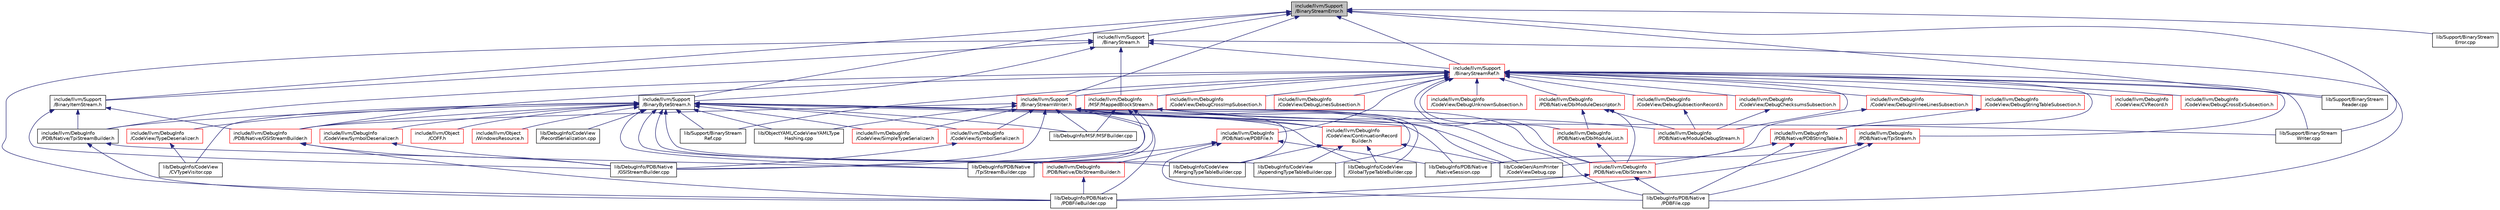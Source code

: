 digraph "include/llvm/Support/BinaryStreamError.h"
{
 // LATEX_PDF_SIZE
  bgcolor="transparent";
  edge [fontname="Helvetica",fontsize="10",labelfontname="Helvetica",labelfontsize="10"];
  node [fontname="Helvetica",fontsize="10",shape="box"];
  Node1 [label="include/llvm/Support\l/BinaryStreamError.h",height=0.2,width=0.4,color="black", fillcolor="grey75", style="filled", fontcolor="black",tooltip=" "];
  Node1 -> Node2 [dir="back",color="midnightblue",fontsize="10",style="solid",fontname="Helvetica"];
  Node2 [label="include/llvm/Support\l/BinaryByteStream.h",height=0.2,width=0.4,color="black",URL="$BinaryByteStream_8h.html",tooltip=" "];
  Node2 -> Node3 [dir="back",color="midnightblue",fontsize="10",style="solid",fontname="Helvetica"];
  Node3 [label="include/llvm/DebugInfo\l/CodeView/ContinuationRecord\lBuilder.h",height=0.2,width=0.4,color="red",URL="$ContinuationRecordBuilder_8h.html",tooltip=" "];
  Node3 -> Node4 [dir="back",color="midnightblue",fontsize="10",style="solid",fontname="Helvetica"];
  Node4 [label="lib/CodeGen/AsmPrinter\l/CodeViewDebug.cpp",height=0.2,width=0.4,color="black",URL="$CodeViewDebug_8cpp.html",tooltip=" "];
  Node3 -> Node5 [dir="back",color="midnightblue",fontsize="10",style="solid",fontname="Helvetica"];
  Node5 [label="lib/DebugInfo/CodeView\l/AppendingTypeTableBuilder.cpp",height=0.2,width=0.4,color="black",URL="$AppendingTypeTableBuilder_8cpp.html",tooltip=" "];
  Node3 -> Node7 [dir="back",color="midnightblue",fontsize="10",style="solid",fontname="Helvetica"];
  Node7 [label="lib/DebugInfo/CodeView\l/GlobalTypeTableBuilder.cpp",height=0.2,width=0.4,color="black",URL="$GlobalTypeTableBuilder_8cpp.html",tooltip=" "];
  Node3 -> Node8 [dir="back",color="midnightblue",fontsize="10",style="solid",fontname="Helvetica"];
  Node8 [label="lib/DebugInfo/CodeView\l/MergingTypeTableBuilder.cpp",height=0.2,width=0.4,color="black",URL="$MergingTypeTableBuilder_8cpp.html",tooltip=" "];
  Node2 -> Node10 [dir="back",color="midnightblue",fontsize="10",style="solid",fontname="Helvetica"];
  Node10 [label="include/llvm/DebugInfo\l/CodeView/SimpleTypeSerializer.h",height=0.2,width=0.4,color="red",URL="$SimpleTypeSerializer_8h.html",tooltip=" "];
  Node2 -> Node18 [dir="back",color="midnightblue",fontsize="10",style="solid",fontname="Helvetica"];
  Node18 [label="include/llvm/DebugInfo\l/CodeView/SymbolDeserializer.h",height=0.2,width=0.4,color="red",URL="$SymbolDeserializer_8h.html",tooltip=" "];
  Node18 -> Node21 [dir="back",color="midnightblue",fontsize="10",style="solid",fontname="Helvetica"];
  Node21 [label="lib/DebugInfo/PDB/Native\l/GSIStreamBuilder.cpp",height=0.2,width=0.4,color="black",URL="$GSIStreamBuilder_8cpp.html",tooltip=" "];
  Node2 -> Node26 [dir="back",color="midnightblue",fontsize="10",style="solid",fontname="Helvetica"];
  Node26 [label="include/llvm/DebugInfo\l/CodeView/SymbolSerializer.h",height=0.2,width=0.4,color="red",URL="$SymbolSerializer_8h.html",tooltip=" "];
  Node26 -> Node21 [dir="back",color="midnightblue",fontsize="10",style="solid",fontname="Helvetica"];
  Node2 -> Node28 [dir="back",color="midnightblue",fontsize="10",style="solid",fontname="Helvetica"];
  Node28 [label="include/llvm/DebugInfo\l/CodeView/TypeDeserializer.h",height=0.2,width=0.4,color="red",URL="$TypeDeserializer_8h.html",tooltip=" "];
  Node28 -> Node54 [dir="back",color="midnightblue",fontsize="10",style="solid",fontname="Helvetica"];
  Node54 [label="lib/DebugInfo/CodeView\l/CVTypeVisitor.cpp",height=0.2,width=0.4,color="black",URL="$CVTypeVisitor_8cpp.html",tooltip=" "];
  Node2 -> Node57 [dir="back",color="midnightblue",fontsize="10",style="solid",fontname="Helvetica"];
  Node57 [label="include/llvm/DebugInfo\l/PDB/Native/DbiStreamBuilder.h",height=0.2,width=0.4,color="red",URL="$DbiStreamBuilder_8h.html",tooltip=" "];
  Node57 -> Node59 [dir="back",color="midnightblue",fontsize="10",style="solid",fontname="Helvetica"];
  Node59 [label="lib/DebugInfo/PDB/Native\l/PDBFileBuilder.cpp",height=0.2,width=0.4,color="black",URL="$PDBFileBuilder_8cpp.html",tooltip=" "];
  Node2 -> Node60 [dir="back",color="midnightblue",fontsize="10",style="solid",fontname="Helvetica"];
  Node60 [label="include/llvm/DebugInfo\l/PDB/Native/GSIStreamBuilder.h",height=0.2,width=0.4,color="red",URL="$GSIStreamBuilder_8h.html",tooltip=" "];
  Node60 -> Node21 [dir="back",color="midnightblue",fontsize="10",style="solid",fontname="Helvetica"];
  Node60 -> Node59 [dir="back",color="midnightblue",fontsize="10",style="solid",fontname="Helvetica"];
  Node2 -> Node62 [dir="back",color="midnightblue",fontsize="10",style="solid",fontname="Helvetica"];
  Node62 [label="include/llvm/DebugInfo\l/PDB/Native/TpiStreamBuilder.h",height=0.2,width=0.4,color="black",URL="$TpiStreamBuilder_8h.html",tooltip=" "];
  Node62 -> Node59 [dir="back",color="midnightblue",fontsize="10",style="solid",fontname="Helvetica"];
  Node62 -> Node63 [dir="back",color="midnightblue",fontsize="10",style="solid",fontname="Helvetica"];
  Node63 [label="lib/DebugInfo/PDB/Native\l/TpiStreamBuilder.cpp",height=0.2,width=0.4,color="black",URL="$TpiStreamBuilder_8cpp.html",tooltip=" "];
  Node2 -> Node64 [dir="back",color="midnightblue",fontsize="10",style="solid",fontname="Helvetica"];
  Node64 [label="include/llvm/Object\l/COFF.h",height=0.2,width=0.4,color="red",URL="$Object_2COFF_8h.html",tooltip=" "];
  Node2 -> Node119 [dir="back",color="midnightblue",fontsize="10",style="solid",fontname="Helvetica"];
  Node119 [label="include/llvm/Object\l/WindowsResource.h",height=0.2,width=0.4,color="red",URL="$WindowsResource_8h.html",tooltip=" "];
  Node2 -> Node4 [dir="back",color="midnightblue",fontsize="10",style="solid",fontname="Helvetica"];
  Node2 -> Node5 [dir="back",color="midnightblue",fontsize="10",style="solid",fontname="Helvetica"];
  Node2 -> Node54 [dir="back",color="midnightblue",fontsize="10",style="solid",fontname="Helvetica"];
  Node2 -> Node7 [dir="back",color="midnightblue",fontsize="10",style="solid",fontname="Helvetica"];
  Node2 -> Node8 [dir="back",color="midnightblue",fontsize="10",style="solid",fontname="Helvetica"];
  Node2 -> Node121 [dir="back",color="midnightblue",fontsize="10",style="solid",fontname="Helvetica"];
  Node121 [label="lib/DebugInfo/CodeView\l/RecordSerialization.cpp",height=0.2,width=0.4,color="black",URL="$RecordSerialization_8cpp.html",tooltip=" "];
  Node2 -> Node122 [dir="back",color="midnightblue",fontsize="10",style="solid",fontname="Helvetica"];
  Node122 [label="lib/DebugInfo/MSF/MSFBuilder.cpp",height=0.2,width=0.4,color="black",URL="$MSFBuilder_8cpp.html",tooltip=" "];
  Node2 -> Node34 [dir="back",color="midnightblue",fontsize="10",style="solid",fontname="Helvetica"];
  Node34 [label="lib/DebugInfo/PDB/Native\l/NativeSession.cpp",height=0.2,width=0.4,color="black",URL="$NativeSession_8cpp.html",tooltip=" "];
  Node2 -> Node63 [dir="back",color="midnightblue",fontsize="10",style="solid",fontname="Helvetica"];
  Node2 -> Node123 [dir="back",color="midnightblue",fontsize="10",style="solid",fontname="Helvetica"];
  Node123 [label="lib/ObjectYAML/CodeViewYAMLType\lHashing.cpp",height=0.2,width=0.4,color="black",URL="$CodeViewYAMLTypeHashing_8cpp.html",tooltip=" "];
  Node2 -> Node124 [dir="back",color="midnightblue",fontsize="10",style="solid",fontname="Helvetica"];
  Node124 [label="lib/Support/BinaryStream\lRef.cpp",height=0.2,width=0.4,color="black",URL="$BinaryStreamRef_8cpp.html",tooltip=" "];
  Node1 -> Node125 [dir="back",color="midnightblue",fontsize="10",style="solid",fontname="Helvetica"];
  Node125 [label="include/llvm/Support\l/BinaryItemStream.h",height=0.2,width=0.4,color="black",URL="$BinaryItemStream_8h.html",tooltip=" "];
  Node125 -> Node60 [dir="back",color="midnightblue",fontsize="10",style="solid",fontname="Helvetica"];
  Node125 -> Node62 [dir="back",color="midnightblue",fontsize="10",style="solid",fontname="Helvetica"];
  Node125 -> Node21 [dir="back",color="midnightblue",fontsize="10",style="solid",fontname="Helvetica"];
  Node1 -> Node126 [dir="back",color="midnightblue",fontsize="10",style="solid",fontname="Helvetica"];
  Node126 [label="include/llvm/Support\l/BinaryStream.h",height=0.2,width=0.4,color="black",URL="$BinaryStream_8h.html",tooltip=" "];
  Node126 -> Node127 [dir="back",color="midnightblue",fontsize="10",style="solid",fontname="Helvetica"];
  Node127 [label="include/llvm/DebugInfo\l/MSF/MappedBlockStream.h",height=0.2,width=0.4,color="red",URL="$MappedBlockStream_8h.html",tooltip=" "];
  Node127 -> Node128 [dir="back",color="midnightblue",fontsize="10",style="solid",fontname="Helvetica"];
  Node128 [label="include/llvm/DebugInfo\l/PDB/Native/DbiStream.h",height=0.2,width=0.4,color="red",URL="$DbiStream_8h.html",tooltip=" "];
  Node128 -> Node129 [dir="back",color="midnightblue",fontsize="10",style="solid",fontname="Helvetica"];
  Node129 [label="lib/DebugInfo/PDB/Native\l/PDBFile.cpp",height=0.2,width=0.4,color="black",URL="$PDBFile_8cpp.html",tooltip=" "];
  Node128 -> Node59 [dir="back",color="midnightblue",fontsize="10",style="solid",fontname="Helvetica"];
  Node127 -> Node138 [dir="back",color="midnightblue",fontsize="10",style="solid",fontname="Helvetica"];
  Node138 [label="include/llvm/DebugInfo\l/PDB/Native/ModuleDebugStream.h",height=0.2,width=0.4,color="red",URL="$ModuleDebugStream_8h.html",tooltip=" "];
  Node127 -> Node122 [dir="back",color="midnightblue",fontsize="10",style="solid",fontname="Helvetica"];
  Node127 -> Node21 [dir="back",color="midnightblue",fontsize="10",style="solid",fontname="Helvetica"];
  Node127 -> Node129 [dir="back",color="midnightblue",fontsize="10",style="solid",fontname="Helvetica"];
  Node127 -> Node63 [dir="back",color="midnightblue",fontsize="10",style="solid",fontname="Helvetica"];
  Node126 -> Node2 [dir="back",color="midnightblue",fontsize="10",style="solid",fontname="Helvetica"];
  Node126 -> Node125 [dir="back",color="midnightblue",fontsize="10",style="solid",fontname="Helvetica"];
  Node126 -> Node143 [dir="back",color="midnightblue",fontsize="10",style="solid",fontname="Helvetica"];
  Node143 [label="include/llvm/Support\l/BinaryStreamRef.h",height=0.2,width=0.4,color="red",URL="$BinaryStreamRef_8h.html",tooltip=" "];
  Node143 -> Node144 [dir="back",color="midnightblue",fontsize="10",style="solid",fontname="Helvetica"];
  Node144 [label="include/llvm/DebugInfo\l/CodeView/CVRecord.h",height=0.2,width=0.4,color="red",URL="$CVRecord_8h.html",tooltip=" "];
  Node143 -> Node323 [dir="back",color="midnightblue",fontsize="10",style="solid",fontname="Helvetica"];
  Node323 [label="include/llvm/DebugInfo\l/CodeView/DebugChecksumsSubsection.h",height=0.2,width=0.4,color="red",URL="$DebugChecksumsSubsection_8h.html",tooltip=" "];
  Node323 -> Node138 [dir="back",color="midnightblue",fontsize="10",style="solid",fontname="Helvetica"];
  Node143 -> Node330 [dir="back",color="midnightblue",fontsize="10",style="solid",fontname="Helvetica"];
  Node330 [label="include/llvm/DebugInfo\l/CodeView/DebugCrossExSubsection.h",height=0.2,width=0.4,color="red",URL="$DebugCrossExSubsection_8h.html",tooltip=" "];
  Node143 -> Node332 [dir="back",color="midnightblue",fontsize="10",style="solid",fontname="Helvetica"];
  Node332 [label="include/llvm/DebugInfo\l/CodeView/DebugCrossImpSubsection.h",height=0.2,width=0.4,color="red",URL="$DebugCrossImpSubsection_8h.html",tooltip=" "];
  Node143 -> Node334 [dir="back",color="midnightblue",fontsize="10",style="solid",fontname="Helvetica"];
  Node334 [label="include/llvm/DebugInfo\l/CodeView/DebugInlineeLinesSubsection.h",height=0.2,width=0.4,color="red",URL="$DebugInlineeLinesSubsection_8h.html",tooltip=" "];
  Node334 -> Node4 [dir="back",color="midnightblue",fontsize="10",style="solid",fontname="Helvetica"];
  Node143 -> Node335 [dir="back",color="midnightblue",fontsize="10",style="solid",fontname="Helvetica"];
  Node335 [label="include/llvm/DebugInfo\l/CodeView/DebugLinesSubsection.h",height=0.2,width=0.4,color="red",URL="$DebugLinesSubsection_8h.html",tooltip=" "];
  Node143 -> Node336 [dir="back",color="midnightblue",fontsize="10",style="solid",fontname="Helvetica"];
  Node336 [label="include/llvm/DebugInfo\l/CodeView/DebugStringTableSubsection.h",height=0.2,width=0.4,color="red",URL="$DebugStringTableSubsection_8h.html",tooltip=" "];
  Node336 -> Node337 [dir="back",color="midnightblue",fontsize="10",style="solid",fontname="Helvetica"];
  Node337 [label="include/llvm/DebugInfo\l/PDB/Native/PDBStringTable.h",height=0.2,width=0.4,color="red",URL="$PDBStringTable_8h.html",tooltip=" "];
  Node337 -> Node128 [dir="back",color="midnightblue",fontsize="10",style="solid",fontname="Helvetica"];
  Node337 -> Node129 [dir="back",color="midnightblue",fontsize="10",style="solid",fontname="Helvetica"];
  Node143 -> Node340 [dir="back",color="midnightblue",fontsize="10",style="solid",fontname="Helvetica"];
  Node340 [label="include/llvm/DebugInfo\l/CodeView/DebugSubsectionRecord.h",height=0.2,width=0.4,color="red",URL="$DebugSubsectionRecord_8h.html",tooltip=" "];
  Node340 -> Node138 [dir="back",color="midnightblue",fontsize="10",style="solid",fontname="Helvetica"];
  Node143 -> Node343 [dir="back",color="midnightblue",fontsize="10",style="solid",fontname="Helvetica"];
  Node343 [label="include/llvm/DebugInfo\l/CodeView/DebugUnknownSubsection.h",height=0.2,width=0.4,color="red",URL="$DebugUnknownSubsection_8h.html",tooltip=" "];
  Node143 -> Node127 [dir="back",color="midnightblue",fontsize="10",style="solid",fontname="Helvetica"];
  Node143 -> Node195 [dir="back",color="midnightblue",fontsize="10",style="solid",fontname="Helvetica"];
  Node195 [label="include/llvm/DebugInfo\l/PDB/Native/DbiModuleDescriptor.h",height=0.2,width=0.4,color="red",URL="$DbiModuleDescriptor_8h.html",tooltip=" "];
  Node195 -> Node196 [dir="back",color="midnightblue",fontsize="10",style="solid",fontname="Helvetica"];
  Node196 [label="include/llvm/DebugInfo\l/PDB/Native/DbiModuleList.h",height=0.2,width=0.4,color="red",URL="$DbiModuleList_8h.html",tooltip=" "];
  Node196 -> Node128 [dir="back",color="midnightblue",fontsize="10",style="solid",fontname="Helvetica"];
  Node195 -> Node128 [dir="back",color="midnightblue",fontsize="10",style="solid",fontname="Helvetica"];
  Node195 -> Node138 [dir="back",color="midnightblue",fontsize="10",style="solid",fontname="Helvetica"];
  Node143 -> Node196 [dir="back",color="midnightblue",fontsize="10",style="solid",fontname="Helvetica"];
  Node143 -> Node128 [dir="back",color="midnightblue",fontsize="10",style="solid",fontname="Helvetica"];
  Node143 -> Node60 [dir="back",color="midnightblue",fontsize="10",style="solid",fontname="Helvetica"];
  Node143 -> Node138 [dir="back",color="midnightblue",fontsize="10",style="solid",fontname="Helvetica"];
  Node143 -> Node344 [dir="back",color="midnightblue",fontsize="10",style="solid",fontname="Helvetica"];
  Node344 [label="include/llvm/DebugInfo\l/PDB/Native/PDBFile.h",height=0.2,width=0.4,color="red",URL="$PDBFile_8h.html",tooltip=" "];
  Node344 -> Node57 [dir="back",color="midnightblue",fontsize="10",style="solid",fontname="Helvetica"];
  Node344 -> Node34 [dir="back",color="midnightblue",fontsize="10",style="solid",fontname="Helvetica"];
  Node344 -> Node129 [dir="back",color="midnightblue",fontsize="10",style="solid",fontname="Helvetica"];
  Node344 -> Node63 [dir="back",color="midnightblue",fontsize="10",style="solid",fontname="Helvetica"];
  Node143 -> Node337 [dir="back",color="midnightblue",fontsize="10",style="solid",fontname="Helvetica"];
  Node143 -> Node204 [dir="back",color="midnightblue",fontsize="10",style="solid",fontname="Helvetica"];
  Node204 [label="include/llvm/DebugInfo\l/PDB/Native/TpiStream.h",height=0.2,width=0.4,color="red",URL="$TpiStream_8h.html",tooltip=" "];
  Node204 -> Node34 [dir="back",color="midnightblue",fontsize="10",style="solid",fontname="Helvetica"];
  Node204 -> Node129 [dir="back",color="midnightblue",fontsize="10",style="solid",fontname="Helvetica"];
  Node204 -> Node59 [dir="back",color="midnightblue",fontsize="10",style="solid",fontname="Helvetica"];
  Node143 -> Node62 [dir="back",color="midnightblue",fontsize="10",style="solid",fontname="Helvetica"];
  Node143 -> Node362 [dir="back",color="midnightblue",fontsize="10",style="solid",fontname="Helvetica"];
  Node362 [label="include/llvm/Support\l/BinaryStreamWriter.h",height=0.2,width=0.4,color="red",URL="$BinaryStreamWriter_8h.html",tooltip=" "];
  Node362 -> Node3 [dir="back",color="midnightblue",fontsize="10",style="solid",fontname="Helvetica"];
  Node362 -> Node10 [dir="back",color="midnightblue",fontsize="10",style="solid",fontname="Helvetica"];
  Node362 -> Node26 [dir="back",color="midnightblue",fontsize="10",style="solid",fontname="Helvetica"];
  Node362 -> Node60 [dir="back",color="midnightblue",fontsize="10",style="solid",fontname="Helvetica"];
  Node362 -> Node4 [dir="back",color="midnightblue",fontsize="10",style="solid",fontname="Helvetica"];
  Node362 -> Node5 [dir="back",color="midnightblue",fontsize="10",style="solid",fontname="Helvetica"];
  Node362 -> Node7 [dir="back",color="midnightblue",fontsize="10",style="solid",fontname="Helvetica"];
  Node362 -> Node8 [dir="back",color="midnightblue",fontsize="10",style="solid",fontname="Helvetica"];
  Node362 -> Node122 [dir="back",color="midnightblue",fontsize="10",style="solid",fontname="Helvetica"];
  Node362 -> Node21 [dir="back",color="midnightblue",fontsize="10",style="solid",fontname="Helvetica"];
  Node362 -> Node59 [dir="back",color="midnightblue",fontsize="10",style="solid",fontname="Helvetica"];
  Node362 -> Node63 [dir="back",color="midnightblue",fontsize="10",style="solid",fontname="Helvetica"];
  Node362 -> Node123 [dir="back",color="midnightblue",fontsize="10",style="solid",fontname="Helvetica"];
  Node362 -> Node361 [dir="back",color="midnightblue",fontsize="10",style="solid",fontname="Helvetica"];
  Node361 [label="lib/Support/BinaryStream\lWriter.cpp",height=0.2,width=0.4,color="black",URL="$BinaryStreamWriter_8cpp.html",tooltip=" "];
  Node143 -> Node360 [dir="back",color="midnightblue",fontsize="10",style="solid",fontname="Helvetica"];
  Node360 [label="lib/Support/BinaryStream\lReader.cpp",height=0.2,width=0.4,color="black",URL="$BinaryStreamReader_8cpp.html",tooltip=" "];
  Node143 -> Node124 [dir="back",color="midnightblue",fontsize="10",style="solid",fontname="Helvetica"];
  Node143 -> Node361 [dir="back",color="midnightblue",fontsize="10",style="solid",fontname="Helvetica"];
  Node126 -> Node129 [dir="back",color="midnightblue",fontsize="10",style="solid",fontname="Helvetica"];
  Node126 -> Node59 [dir="back",color="midnightblue",fontsize="10",style="solid",fontname="Helvetica"];
  Node1 -> Node143 [dir="back",color="midnightblue",fontsize="10",style="solid",fontname="Helvetica"];
  Node1 -> Node362 [dir="back",color="midnightblue",fontsize="10",style="solid",fontname="Helvetica"];
  Node1 -> Node365 [dir="back",color="midnightblue",fontsize="10",style="solid",fontname="Helvetica"];
  Node365 [label="lib/Support/BinaryStream\lError.cpp",height=0.2,width=0.4,color="black",URL="$BinaryStreamError_8cpp.html",tooltip=" "];
  Node1 -> Node360 [dir="back",color="midnightblue",fontsize="10",style="solid",fontname="Helvetica"];
  Node1 -> Node361 [dir="back",color="midnightblue",fontsize="10",style="solid",fontname="Helvetica"];
}
